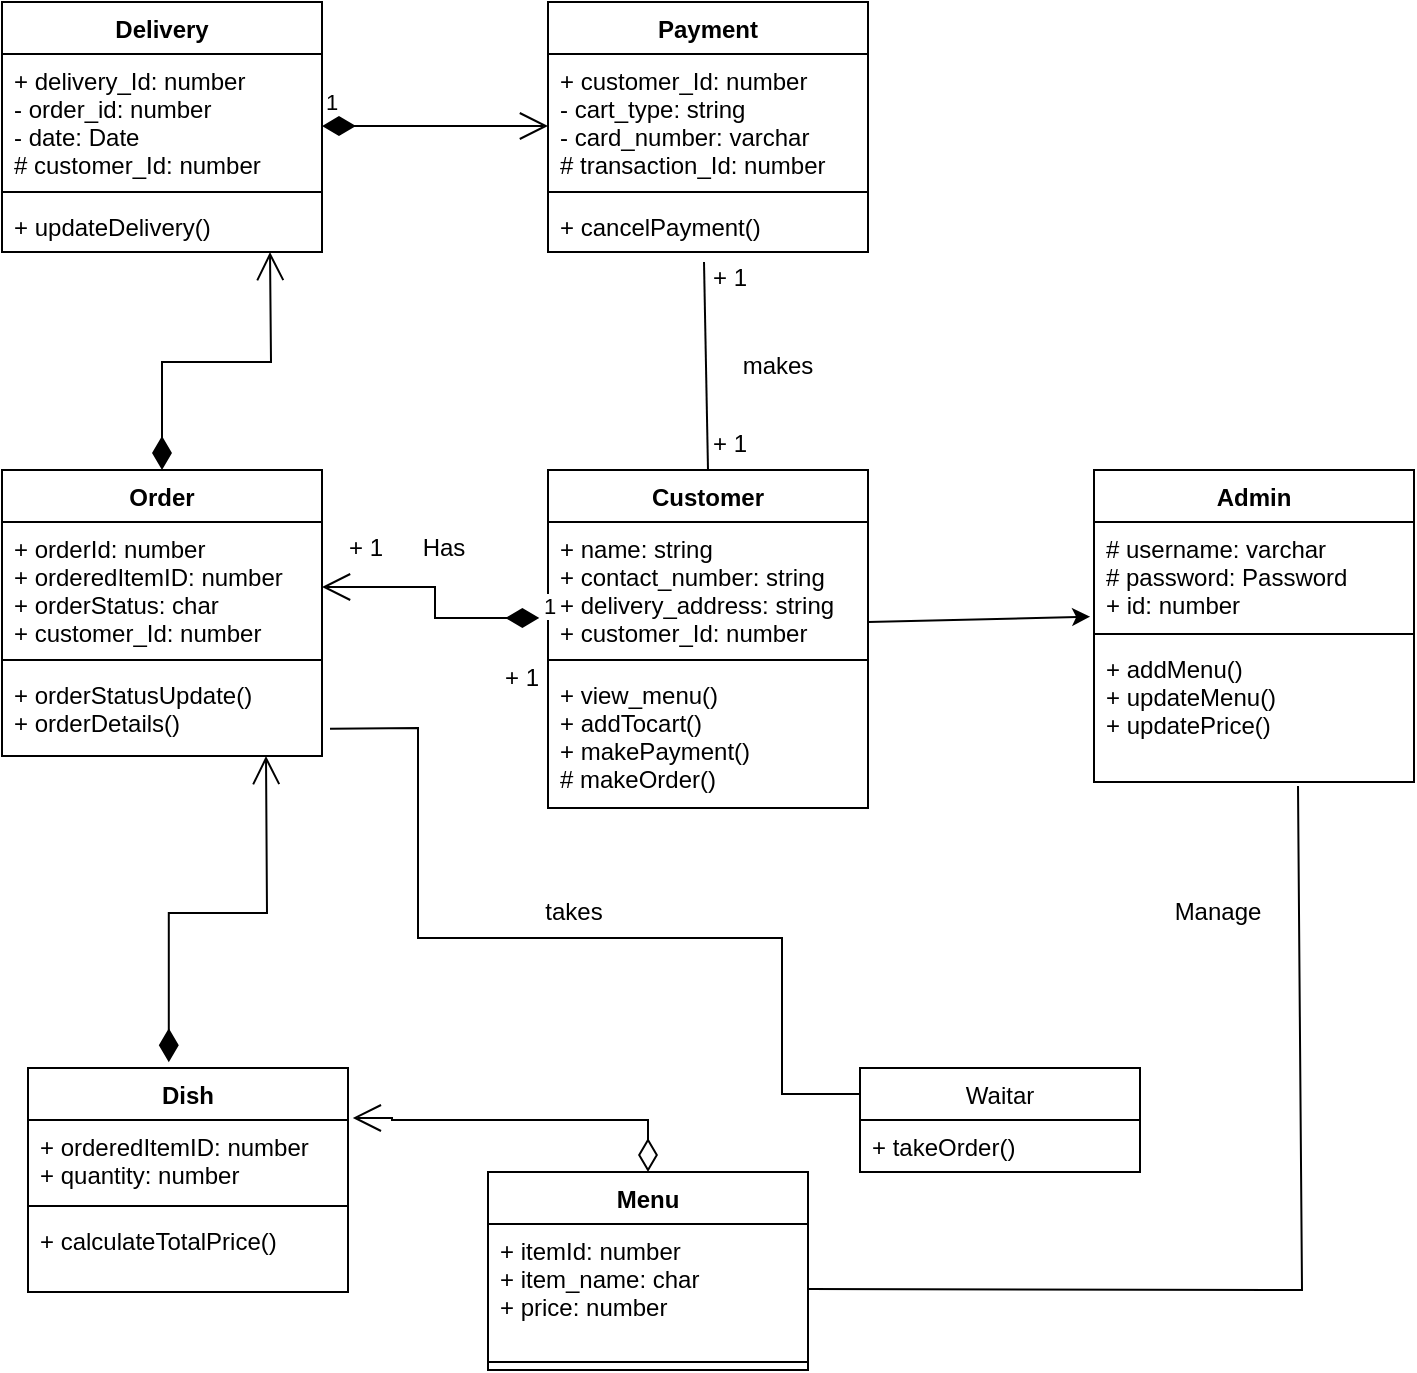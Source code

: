 <mxfile version="20.4.1" type="device"><diagram id="gDJLe3tCB53izDLcpRfm" name="Page-1"><mxGraphModel dx="782" dy="379" grid="1" gridSize="13" guides="1" tooltips="1" connect="1" arrows="1" fold="1" page="1" pageScale="1" pageWidth="827" pageHeight="1169" math="0" shadow="0"><root><mxCell id="0"/><mxCell id="1" parent="0"/><mxCell id="aISV6zP0bjabmAQmSMW4-1" value="Customer" style="swimlane;fontStyle=1;align=center;verticalAlign=top;childLayout=stackLayout;horizontal=1;startSize=26;horizontalStack=0;resizeParent=1;resizeParentMax=0;resizeLast=0;collapsible=1;marginBottom=0;" vertex="1" parent="1"><mxGeometry x="299" y="260" width="160" height="169" as="geometry"/></mxCell><mxCell id="aISV6zP0bjabmAQmSMW4-2" value="+ name: string&#10;+ contact_number: string&#10;+ delivery_address: string&#10;+ customer_Id: number" style="text;strokeColor=none;fillColor=none;align=left;verticalAlign=top;spacingLeft=4;spacingRight=4;overflow=hidden;rotatable=0;points=[[0,0.5],[1,0.5]];portConstraint=eastwest;" vertex="1" parent="aISV6zP0bjabmAQmSMW4-1"><mxGeometry y="26" width="160" height="65" as="geometry"/></mxCell><mxCell id="aISV6zP0bjabmAQmSMW4-3" value="" style="line;strokeWidth=1;fillColor=none;align=left;verticalAlign=middle;spacingTop=-1;spacingLeft=3;spacingRight=3;rotatable=0;labelPosition=right;points=[];portConstraint=eastwest;strokeColor=inherit;" vertex="1" parent="aISV6zP0bjabmAQmSMW4-1"><mxGeometry y="91" width="160" height="8" as="geometry"/></mxCell><mxCell id="aISV6zP0bjabmAQmSMW4-4" value="+ view_menu()&#10;+ addTocart()&#10;+ makePayment()&#10;# makeOrder()" style="text;strokeColor=none;fillColor=none;align=left;verticalAlign=top;spacingLeft=4;spacingRight=4;overflow=hidden;rotatable=0;points=[[0,0.5],[1,0.5]];portConstraint=eastwest;" vertex="1" parent="aISV6zP0bjabmAQmSMW4-1"><mxGeometry y="99" width="160" height="70" as="geometry"/></mxCell><mxCell id="aISV6zP0bjabmAQmSMW4-5" value="Payment" style="swimlane;fontStyle=1;align=center;verticalAlign=top;childLayout=stackLayout;horizontal=1;startSize=26;horizontalStack=0;resizeParent=1;resizeParentMax=0;resizeLast=0;collapsible=1;marginBottom=0;" vertex="1" parent="1"><mxGeometry x="299" y="26" width="160" height="125" as="geometry"/></mxCell><mxCell id="aISV6zP0bjabmAQmSMW4-6" value="+ customer_Id: number&#10;- cart_type: string&#10;- card_number: varchar&#10;# transaction_Id: number " style="text;strokeColor=none;fillColor=none;align=left;verticalAlign=top;spacingLeft=4;spacingRight=4;overflow=hidden;rotatable=0;points=[[0,0.5],[1,0.5]];portConstraint=eastwest;" vertex="1" parent="aISV6zP0bjabmAQmSMW4-5"><mxGeometry y="26" width="160" height="65" as="geometry"/></mxCell><mxCell id="aISV6zP0bjabmAQmSMW4-7" value="" style="line;strokeWidth=1;fillColor=none;align=left;verticalAlign=middle;spacingTop=-1;spacingLeft=3;spacingRight=3;rotatable=0;labelPosition=right;points=[];portConstraint=eastwest;strokeColor=inherit;" vertex="1" parent="aISV6zP0bjabmAQmSMW4-5"><mxGeometry y="91" width="160" height="8" as="geometry"/></mxCell><mxCell id="aISV6zP0bjabmAQmSMW4-8" value="+ cancelPayment()" style="text;strokeColor=none;fillColor=none;align=left;verticalAlign=top;spacingLeft=4;spacingRight=4;overflow=hidden;rotatable=0;points=[[0,0.5],[1,0.5]];portConstraint=eastwest;" vertex="1" parent="aISV6zP0bjabmAQmSMW4-5"><mxGeometry y="99" width="160" height="26" as="geometry"/></mxCell><mxCell id="aISV6zP0bjabmAQmSMW4-10" value="" style="endArrow=none;html=1;rounded=0;exitX=0.5;exitY=0;exitDx=0;exitDy=0;" edge="1" parent="1" source="aISV6zP0bjabmAQmSMW4-1"><mxGeometry width="50" height="50" relative="1" as="geometry"><mxPoint x="351" y="258" as="sourcePoint"/><mxPoint x="377" y="156" as="targetPoint"/></mxGeometry></mxCell><mxCell id="aISV6zP0bjabmAQmSMW4-11" value="makes" style="rounded=0;whiteSpace=wrap;html=1;fillColor=none;strokeColor=none;" vertex="1" parent="1"><mxGeometry x="375" y="195" width="78" height="26" as="geometry"/></mxCell><mxCell id="aISV6zP0bjabmAQmSMW4-12" value="+ 1" style="rounded=0;whiteSpace=wrap;html=1;fillColor=none;strokeColor=none;" vertex="1" parent="1"><mxGeometry x="351" y="151" width="78" height="26" as="geometry"/></mxCell><mxCell id="aISV6zP0bjabmAQmSMW4-13" value="+ 1" style="rounded=0;whiteSpace=wrap;html=1;fillColor=none;strokeColor=none;" vertex="1" parent="1"><mxGeometry x="351" y="234" width="78" height="26" as="geometry"/></mxCell><mxCell id="aISV6zP0bjabmAQmSMW4-14" value="Order" style="swimlane;fontStyle=1;align=center;verticalAlign=top;childLayout=stackLayout;horizontal=1;startSize=26;horizontalStack=0;resizeParent=1;resizeParentMax=0;resizeLast=0;collapsible=1;marginBottom=0;" vertex="1" parent="1"><mxGeometry x="26" y="260" width="160" height="143" as="geometry"/></mxCell><mxCell id="aISV6zP0bjabmAQmSMW4-15" value="+ orderId: number&#10;+ orderedItemID: number&#10;+ orderStatus: char&#10;+ customer_Id: number" style="text;strokeColor=none;fillColor=none;align=left;verticalAlign=top;spacingLeft=4;spacingRight=4;overflow=hidden;rotatable=0;points=[[0,0.5],[1,0.5]];portConstraint=eastwest;" vertex="1" parent="aISV6zP0bjabmAQmSMW4-14"><mxGeometry y="26" width="160" height="65" as="geometry"/></mxCell><mxCell id="aISV6zP0bjabmAQmSMW4-16" value="" style="line;strokeWidth=1;fillColor=none;align=left;verticalAlign=middle;spacingTop=-1;spacingLeft=3;spacingRight=3;rotatable=0;labelPosition=right;points=[];portConstraint=eastwest;strokeColor=inherit;" vertex="1" parent="aISV6zP0bjabmAQmSMW4-14"><mxGeometry y="91" width="160" height="8" as="geometry"/></mxCell><mxCell id="aISV6zP0bjabmAQmSMW4-17" value="+ orderStatusUpdate()&#10;+ orderDetails()" style="text;strokeColor=none;fillColor=none;align=left;verticalAlign=top;spacingLeft=4;spacingRight=4;overflow=hidden;rotatable=0;points=[[0,0.5],[1,0.5]];portConstraint=eastwest;" vertex="1" parent="aISV6zP0bjabmAQmSMW4-14"><mxGeometry y="99" width="160" height="44" as="geometry"/></mxCell><mxCell id="aISV6zP0bjabmAQmSMW4-18" value="1" style="endArrow=open;html=1;endSize=12;startArrow=diamondThin;startSize=14;startFill=1;edgeStyle=orthogonalEdgeStyle;align=left;verticalAlign=bottom;rounded=0;exitX=-0.027;exitY=0.738;exitDx=0;exitDy=0;exitPerimeter=0;entryX=1;entryY=0.5;entryDx=0;entryDy=0;" edge="1" parent="1" source="aISV6zP0bjabmAQmSMW4-2" target="aISV6zP0bjabmAQmSMW4-15"><mxGeometry x="-1" y="3" relative="1" as="geometry"><mxPoint x="260" y="260" as="sourcePoint"/><mxPoint x="195" y="195" as="targetPoint"/></mxGeometry></mxCell><mxCell id="aISV6zP0bjabmAQmSMW4-19" value="Has" style="rounded=0;whiteSpace=wrap;html=1;fillColor=none;strokeColor=none;" vertex="1" parent="1"><mxGeometry x="208" y="286" width="78" height="26" as="geometry"/></mxCell><mxCell id="aISV6zP0bjabmAQmSMW4-20" value="+ 1" style="rounded=0;whiteSpace=wrap;html=1;fillColor=none;strokeColor=none;" vertex="1" parent="1"><mxGeometry x="169" y="286" width="78" height="26" as="geometry"/></mxCell><mxCell id="aISV6zP0bjabmAQmSMW4-21" value="+ 1" style="rounded=0;whiteSpace=wrap;html=1;fillColor=none;strokeColor=none;" vertex="1" parent="1"><mxGeometry x="247" y="351" width="78" height="26" as="geometry"/></mxCell><mxCell id="aISV6zP0bjabmAQmSMW4-22" value="Waitar" style="swimlane;fontStyle=0;childLayout=stackLayout;horizontal=1;startSize=26;fillColor=none;horizontalStack=0;resizeParent=1;resizeParentMax=0;resizeLast=0;collapsible=1;marginBottom=0;" vertex="1" parent="1"><mxGeometry x="455" y="559" width="140" height="52" as="geometry"/></mxCell><mxCell id="aISV6zP0bjabmAQmSMW4-23" value="+ takeOrder()" style="text;strokeColor=none;fillColor=none;align=left;verticalAlign=top;spacingLeft=4;spacingRight=4;overflow=hidden;rotatable=0;points=[[0,0.5],[1,0.5]];portConstraint=eastwest;" vertex="1" parent="aISV6zP0bjabmAQmSMW4-22"><mxGeometry y="26" width="140" height="26" as="geometry"/></mxCell><mxCell id="aISV6zP0bjabmAQmSMW4-26" value="" style="endArrow=none;html=1;rounded=0;exitX=1.025;exitY=0.689;exitDx=0;exitDy=0;exitPerimeter=0;entryX=0;entryY=0.25;entryDx=0;entryDy=0;" edge="1" parent="1" source="aISV6zP0bjabmAQmSMW4-17" target="aISV6zP0bjabmAQmSMW4-22"><mxGeometry width="50" height="50" relative="1" as="geometry"><mxPoint x="234" y="390" as="sourcePoint"/><mxPoint x="416" y="572" as="targetPoint"/><Array as="points"><mxPoint x="234" y="389"/><mxPoint x="234" y="494"/><mxPoint x="416" y="494"/><mxPoint x="416" y="572"/></Array></mxGeometry></mxCell><mxCell id="aISV6zP0bjabmAQmSMW4-27" value="takes" style="rounded=0;whiteSpace=wrap;html=1;fillColor=none;strokeColor=none;" vertex="1" parent="1"><mxGeometry x="273" y="468" width="78" height="26" as="geometry"/></mxCell><mxCell id="aISV6zP0bjabmAQmSMW4-28" value="Delivery" style="swimlane;fontStyle=1;align=center;verticalAlign=top;childLayout=stackLayout;horizontal=1;startSize=26;horizontalStack=0;resizeParent=1;resizeParentMax=0;resizeLast=0;collapsible=1;marginBottom=0;" vertex="1" parent="1"><mxGeometry x="26" y="26" width="160" height="125" as="geometry"/></mxCell><mxCell id="aISV6zP0bjabmAQmSMW4-29" value="+ delivery_Id: number&#10;- order_id: number&#10;- date: Date&#10;# customer_Id: number " style="text;strokeColor=none;fillColor=none;align=left;verticalAlign=top;spacingLeft=4;spacingRight=4;overflow=hidden;rotatable=0;points=[[0,0.5],[1,0.5]];portConstraint=eastwest;" vertex="1" parent="aISV6zP0bjabmAQmSMW4-28"><mxGeometry y="26" width="160" height="65" as="geometry"/></mxCell><mxCell id="aISV6zP0bjabmAQmSMW4-30" value="" style="line;strokeWidth=1;fillColor=none;align=left;verticalAlign=middle;spacingTop=-1;spacingLeft=3;spacingRight=3;rotatable=0;labelPosition=right;points=[];portConstraint=eastwest;strokeColor=inherit;" vertex="1" parent="aISV6zP0bjabmAQmSMW4-28"><mxGeometry y="91" width="160" height="8" as="geometry"/></mxCell><mxCell id="aISV6zP0bjabmAQmSMW4-31" value="+ updateDelivery()" style="text;strokeColor=none;fillColor=none;align=left;verticalAlign=top;spacingLeft=4;spacingRight=4;overflow=hidden;rotatable=0;points=[[0,0.5],[1,0.5]];portConstraint=eastwest;" vertex="1" parent="aISV6zP0bjabmAQmSMW4-28"><mxGeometry y="99" width="160" height="26" as="geometry"/></mxCell><mxCell id="aISV6zP0bjabmAQmSMW4-32" value="" style="endArrow=open;html=1;endSize=12;startArrow=diamondThin;startSize=14;startFill=1;edgeStyle=orthogonalEdgeStyle;align=left;verticalAlign=bottom;rounded=0;exitX=0.5;exitY=0;exitDx=0;exitDy=0;" edge="1" parent="1" source="aISV6zP0bjabmAQmSMW4-14"><mxGeometry x="0.282" y="-28" relative="1" as="geometry"><mxPoint y="177" as="sourcePoint"/><mxPoint x="160" y="151" as="targetPoint"/><mxPoint x="1" y="1" as="offset"/></mxGeometry></mxCell><mxCell id="aISV6zP0bjabmAQmSMW4-33" value="1" style="endArrow=open;html=1;endSize=12;startArrow=diamondThin;startSize=14;startFill=1;edgeStyle=orthogonalEdgeStyle;align=left;verticalAlign=bottom;rounded=0;" edge="1" parent="1"><mxGeometry x="-1" y="3" relative="1" as="geometry"><mxPoint x="186" y="88" as="sourcePoint"/><mxPoint x="299" y="88" as="targetPoint"/></mxGeometry></mxCell><mxCell id="aISV6zP0bjabmAQmSMW4-34" value="Dish" style="swimlane;fontStyle=1;align=center;verticalAlign=top;childLayout=stackLayout;horizontal=1;startSize=26;horizontalStack=0;resizeParent=1;resizeParentMax=0;resizeLast=0;collapsible=1;marginBottom=0;" vertex="1" parent="1"><mxGeometry x="39" y="559" width="160" height="112" as="geometry"/></mxCell><mxCell id="aISV6zP0bjabmAQmSMW4-35" value="+ orderedItemID: number&#10;+ quantity: number" style="text;strokeColor=none;fillColor=none;align=left;verticalAlign=top;spacingLeft=4;spacingRight=4;overflow=hidden;rotatable=0;points=[[0,0.5],[1,0.5]];portConstraint=eastwest;" vertex="1" parent="aISV6zP0bjabmAQmSMW4-34"><mxGeometry y="26" width="160" height="39" as="geometry"/></mxCell><mxCell id="aISV6zP0bjabmAQmSMW4-36" value="" style="line;strokeWidth=1;fillColor=none;align=left;verticalAlign=middle;spacingTop=-1;spacingLeft=3;spacingRight=3;rotatable=0;labelPosition=right;points=[];portConstraint=eastwest;strokeColor=inherit;" vertex="1" parent="aISV6zP0bjabmAQmSMW4-34"><mxGeometry y="65" width="160" height="8" as="geometry"/></mxCell><mxCell id="aISV6zP0bjabmAQmSMW4-37" value="+ calculateTotalPrice()" style="text;strokeColor=none;fillColor=none;align=left;verticalAlign=top;spacingLeft=4;spacingRight=4;overflow=hidden;rotatable=0;points=[[0,0.5],[1,0.5]];portConstraint=eastwest;" vertex="1" parent="aISV6zP0bjabmAQmSMW4-34"><mxGeometry y="73" width="160" height="39" as="geometry"/></mxCell><mxCell id="aISV6zP0bjabmAQmSMW4-38" value="Menu" style="swimlane;fontStyle=1;align=center;verticalAlign=top;childLayout=stackLayout;horizontal=1;startSize=26;horizontalStack=0;resizeParent=1;resizeParentMax=0;resizeLast=0;collapsible=1;marginBottom=0;" vertex="1" parent="1"><mxGeometry x="269" y="611" width="160" height="99" as="geometry"/></mxCell><mxCell id="aISV6zP0bjabmAQmSMW4-39" value="+ itemId: number&#10;+ item_name: char&#10;+ price: number" style="text;strokeColor=none;fillColor=none;align=left;verticalAlign=top;spacingLeft=4;spacingRight=4;overflow=hidden;rotatable=0;points=[[0,0.5],[1,0.5]];portConstraint=eastwest;" vertex="1" parent="aISV6zP0bjabmAQmSMW4-38"><mxGeometry y="26" width="160" height="65" as="geometry"/></mxCell><mxCell id="aISV6zP0bjabmAQmSMW4-40" value="" style="line;strokeWidth=1;fillColor=none;align=left;verticalAlign=middle;spacingTop=-1;spacingLeft=3;spacingRight=3;rotatable=0;labelPosition=right;points=[];portConstraint=eastwest;strokeColor=inherit;" vertex="1" parent="aISV6zP0bjabmAQmSMW4-38"><mxGeometry y="91" width="160" height="8" as="geometry"/></mxCell><mxCell id="aISV6zP0bjabmAQmSMW4-42" value="Admin" style="swimlane;fontStyle=1;align=center;verticalAlign=top;childLayout=stackLayout;horizontal=1;startSize=26;horizontalStack=0;resizeParent=1;resizeParentMax=0;resizeLast=0;collapsible=1;marginBottom=0;" vertex="1" parent="1"><mxGeometry x="572" y="260" width="160" height="156" as="geometry"/></mxCell><mxCell id="aISV6zP0bjabmAQmSMW4-43" value="# username: varchar&#10;# password: Password&#10;+ id: number" style="text;strokeColor=none;fillColor=none;align=left;verticalAlign=top;spacingLeft=4;spacingRight=4;overflow=hidden;rotatable=0;points=[[0,0.5],[1,0.5]];portConstraint=eastwest;" vertex="1" parent="aISV6zP0bjabmAQmSMW4-42"><mxGeometry y="26" width="160" height="52" as="geometry"/></mxCell><mxCell id="aISV6zP0bjabmAQmSMW4-44" value="" style="line;strokeWidth=1;fillColor=none;align=left;verticalAlign=middle;spacingTop=-1;spacingLeft=3;spacingRight=3;rotatable=0;labelPosition=right;points=[];portConstraint=eastwest;strokeColor=inherit;" vertex="1" parent="aISV6zP0bjabmAQmSMW4-42"><mxGeometry y="78" width="160" height="8" as="geometry"/></mxCell><mxCell id="aISV6zP0bjabmAQmSMW4-45" value="+ addMenu()&#10;+ updateMenu()&#10;+ updatePrice()" style="text;strokeColor=none;fillColor=none;align=left;verticalAlign=top;spacingLeft=4;spacingRight=4;overflow=hidden;rotatable=0;points=[[0,0.5],[1,0.5]];portConstraint=eastwest;" vertex="1" parent="aISV6zP0bjabmAQmSMW4-42"><mxGeometry y="86" width="160" height="70" as="geometry"/></mxCell><mxCell id="aISV6zP0bjabmAQmSMW4-46" value="" style="endArrow=open;html=1;endSize=12;startArrow=diamondThin;startSize=14;startFill=0;edgeStyle=orthogonalEdgeStyle;align=left;verticalAlign=bottom;rounded=0;exitX=0.5;exitY=0;exitDx=0;exitDy=0;entryX=1.015;entryY=-0.026;entryDx=0;entryDy=0;entryPerimeter=0;" edge="1" parent="1" source="aISV6zP0bjabmAQmSMW4-38" target="aISV6zP0bjabmAQmSMW4-35"><mxGeometry x="-0.875" y="-28" relative="1" as="geometry"><mxPoint x="221" y="546" as="sourcePoint"/><mxPoint x="221" y="585" as="targetPoint"/><Array as="points"><mxPoint x="349" y="585"/><mxPoint x="221" y="585"/><mxPoint x="221" y="584"/></Array><mxPoint as="offset"/></mxGeometry></mxCell><mxCell id="aISV6zP0bjabmAQmSMW4-48" value="" style="endArrow=open;html=1;endSize=12;startArrow=diamondThin;startSize=14;startFill=1;edgeStyle=orthogonalEdgeStyle;align=left;verticalAlign=bottom;rounded=0;exitX=0.44;exitY=-0.026;exitDx=0;exitDy=0;exitPerimeter=0;" edge="1" parent="1" source="aISV6zP0bjabmAQmSMW4-34"><mxGeometry x="0.282" y="-28" relative="1" as="geometry"><mxPoint x="104" y="512" as="sourcePoint"/><mxPoint x="158" y="403" as="targetPoint"/><mxPoint x="1" y="1" as="offset"/></mxGeometry></mxCell><mxCell id="aISV6zP0bjabmAQmSMW4-49" value="" style="endArrow=classic;html=1;rounded=0;entryX=-0.012;entryY=0.91;entryDx=0;entryDy=0;entryPerimeter=0;" edge="1" parent="1" target="aISV6zP0bjabmAQmSMW4-43"><mxGeometry width="50" height="50" relative="1" as="geometry"><mxPoint x="459" y="336" as="sourcePoint"/><mxPoint x="559" y="338" as="targetPoint"/></mxGeometry></mxCell><mxCell id="aISV6zP0bjabmAQmSMW4-50" value="" style="endArrow=none;html=1;rounded=0;exitX=1;exitY=0.5;exitDx=0;exitDy=0;" edge="1" parent="1" source="aISV6zP0bjabmAQmSMW4-39"><mxGeometry width="50" height="50" relative="1" as="geometry"><mxPoint x="676" y="689" as="sourcePoint"/><mxPoint x="674" y="418" as="targetPoint"/><Array as="points"><mxPoint x="676" y="670"/></Array></mxGeometry></mxCell><mxCell id="aISV6zP0bjabmAQmSMW4-51" value="Manage" style="rounded=0;whiteSpace=wrap;html=1;fillColor=none;strokeColor=none;" vertex="1" parent="1"><mxGeometry x="595" y="468" width="78" height="26" as="geometry"/></mxCell></root></mxGraphModel></diagram></mxfile>